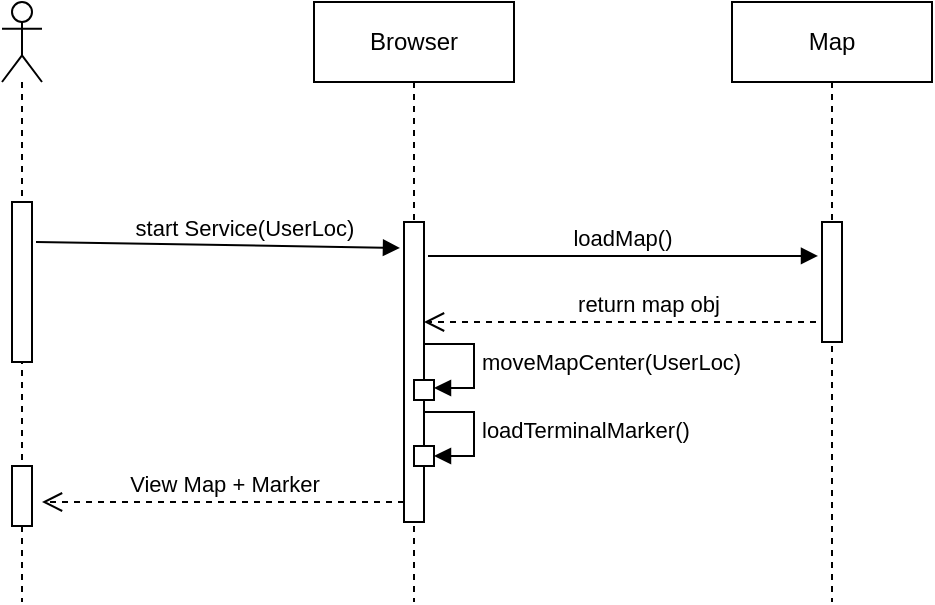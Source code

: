 <mxfile version="12.2.3" type="device" pages="1"><diagram name="Page-1" id="13e1069c-82ec-6db2-03f1-153e76fe0fe0"><mxGraphModel dx="3152" dy="1109" grid="1" gridSize="10" guides="1" tooltips="1" connect="1" arrows="1" fold="1" page="1" pageScale="1" pageWidth="1100" pageHeight="850" background="#ffffff" math="0" shadow="0"><root><mxCell id="0"/><mxCell id="1" parent="0"/><mxCell id="iz7-vhJj3RXwBSRZVA31-11" value="" style="shape=umlLifeline;participant=umlActor;perimeter=lifelinePerimeter;whiteSpace=wrap;html=1;container=1;collapsible=0;recursiveResize=0;verticalAlign=top;spacingTop=36;labelBackgroundColor=#ffffff;outlineConnect=0;" vertex="1" parent="1"><mxGeometry x="-890" y="80" width="20" height="300" as="geometry"/></mxCell><mxCell id="iz7-vhJj3RXwBSRZVA31-20" value="" style="html=1;points=[];perimeter=orthogonalPerimeter;" vertex="1" parent="iz7-vhJj3RXwBSRZVA31-11"><mxGeometry x="5" y="232" width="10" height="30" as="geometry"/></mxCell><mxCell id="iz7-vhJj3RXwBSRZVA31-10" value="Map" style="shape=umlLifeline;perimeter=lifelinePerimeter;whiteSpace=wrap;html=1;container=1;collapsible=0;recursiveResize=0;outlineConnect=0;" vertex="1" parent="1"><mxGeometry x="-525" y="80" width="100" height="300" as="geometry"/></mxCell><mxCell id="iz7-vhJj3RXwBSRZVA31-9" value="Browser" style="shape=umlLifeline;perimeter=lifelinePerimeter;whiteSpace=wrap;html=1;container=1;collapsible=0;recursiveResize=0;outlineConnect=0;" vertex="1" parent="1"><mxGeometry x="-734" y="80" width="100" height="300" as="geometry"/></mxCell><mxCell id="iz7-vhJj3RXwBSRZVA31-12" value="" style="html=1;points=[];perimeter=orthogonalPerimeter;" vertex="1" parent="iz7-vhJj3RXwBSRZVA31-9"><mxGeometry x="45" y="110" width="10" height="150" as="geometry"/></mxCell><mxCell id="iz7-vhJj3RXwBSRZVA31-17" value="" style="html=1;points=[];perimeter=orthogonalPerimeter;" vertex="1" parent="iz7-vhJj3RXwBSRZVA31-9"><mxGeometry x="50" y="222" width="10" height="10" as="geometry"/></mxCell><mxCell id="iz7-vhJj3RXwBSRZVA31-18" value="loadTerminalMarker()" style="edgeStyle=orthogonalEdgeStyle;html=1;align=left;spacingLeft=2;endArrow=block;rounded=0;entryX=1;entryY=0;" edge="1" parent="iz7-vhJj3RXwBSRZVA31-9"><mxGeometry relative="1" as="geometry"><mxPoint x="55" y="205" as="sourcePoint"/><Array as="points"><mxPoint x="80" y="205"/></Array><mxPoint x="60" y="227" as="targetPoint"/></mxGeometry></mxCell><mxCell id="iz7-vhJj3RXwBSRZVA31-27" value="" style="html=1;points=[];perimeter=orthogonalPerimeter;" vertex="1" parent="iz7-vhJj3RXwBSRZVA31-9"><mxGeometry x="50" y="189" width="10" height="10" as="geometry"/></mxCell><mxCell id="iz7-vhJj3RXwBSRZVA31-28" value="&lt;span style=&quot;text-align: center&quot;&gt;moveMapCenter(UserLoc)&lt;/span&gt;" style="edgeStyle=orthogonalEdgeStyle;html=1;align=left;spacingLeft=2;endArrow=block;rounded=0;entryX=1;entryY=0;" edge="1" parent="iz7-vhJj3RXwBSRZVA31-9"><mxGeometry relative="1" as="geometry"><mxPoint x="55" y="171" as="sourcePoint"/><Array as="points"><mxPoint x="80" y="171"/></Array><mxPoint x="60" y="193" as="targetPoint"/></mxGeometry></mxCell><mxCell id="iz7-vhJj3RXwBSRZVA31-3" value="start Service(UserLoc)" style="html=1;verticalAlign=bottom;endArrow=block;exitX=1.2;exitY=0.25;exitDx=0;exitDy=0;exitPerimeter=0;" edge="1" parent="1" source="iz7-vhJj3RXwBSRZVA31-5"><mxGeometry x="0.145" width="80" relative="1" as="geometry"><mxPoint x="-864" y="201" as="sourcePoint"/><mxPoint x="-691" y="203" as="targetPoint"/><Array as="points"/><mxPoint as="offset"/></mxGeometry></mxCell><mxCell id="iz7-vhJj3RXwBSRZVA31-4" value="return map obj" style="html=1;verticalAlign=bottom;endArrow=open;dashed=1;endSize=8;exitX=-0.3;exitY=0.833;exitDx=0;exitDy=0;exitPerimeter=0;" edge="1" parent="1" source="iz7-vhJj3RXwBSRZVA31-2"><mxGeometry x="-0.142" relative="1" as="geometry"><mxPoint x="-491" y="240" as="sourcePoint"/><mxPoint x="-679" y="240" as="targetPoint"/><Array as="points"/><mxPoint as="offset"/></mxGeometry></mxCell><mxCell id="iz7-vhJj3RXwBSRZVA31-5" value="" style="html=1;points=[];perimeter=orthogonalPerimeter;" vertex="1" parent="1"><mxGeometry x="-885" y="180" width="10" height="80" as="geometry"/></mxCell><mxCell id="iz7-vhJj3RXwBSRZVA31-6" value="loadMap()" style="html=1;verticalAlign=bottom;endArrow=block;entryX=-0.2;entryY=0.283;entryDx=0;entryDy=0;entryPerimeter=0;" edge="1" parent="1" target="iz7-vhJj3RXwBSRZVA31-2"><mxGeometry width="80" relative="1" as="geometry"><mxPoint x="-677" y="207" as="sourcePoint"/><mxPoint x="-584" y="207" as="targetPoint"/></mxGeometry></mxCell><mxCell id="iz7-vhJj3RXwBSRZVA31-2" value="" style="html=1;points=[];perimeter=orthogonalPerimeter;" vertex="1" parent="1"><mxGeometry x="-480" y="190" width="10" height="60" as="geometry"/></mxCell><mxCell id="iz7-vhJj3RXwBSRZVA31-19" value="View Map + Marker" style="html=1;verticalAlign=bottom;endArrow=open;dashed=1;endSize=8;" edge="1" parent="1"><mxGeometry relative="1" as="geometry"><mxPoint x="-689" y="330" as="sourcePoint"/><mxPoint x="-870" y="330" as="targetPoint"/></mxGeometry></mxCell></root></mxGraphModel></diagram></mxfile>